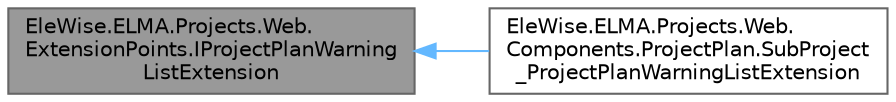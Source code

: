 digraph "EleWise.ELMA.Projects.Web.ExtensionPoints.IProjectPlanWarningListExtension"
{
 // LATEX_PDF_SIZE
  bgcolor="transparent";
  edge [fontname=Helvetica,fontsize=10,labelfontname=Helvetica,labelfontsize=10];
  node [fontname=Helvetica,fontsize=10,shape=box,height=0.2,width=0.4];
  rankdir="LR";
  Node1 [id="Node000001",label="EleWise.ELMA.Projects.Web.\lExtensionPoints.IProjectPlanWarning\lListExtension",height=0.2,width=0.4,color="gray40", fillcolor="grey60", style="filled", fontcolor="black",tooltip="Точка расширения получения списка предупреждений, отображаемых в плане проекта"];
  Node1 -> Node2 [id="edge1_Node000001_Node000002",dir="back",color="steelblue1",style="solid",tooltip=" "];
  Node2 [id="Node000002",label="EleWise.ELMA.Projects.Web.\lComponents.ProjectPlan.SubProject\l_ProjectPlanWarningListExtension",height=0.2,width=0.4,color="gray40", fillcolor="white", style="filled",tooltip=" "];
}
